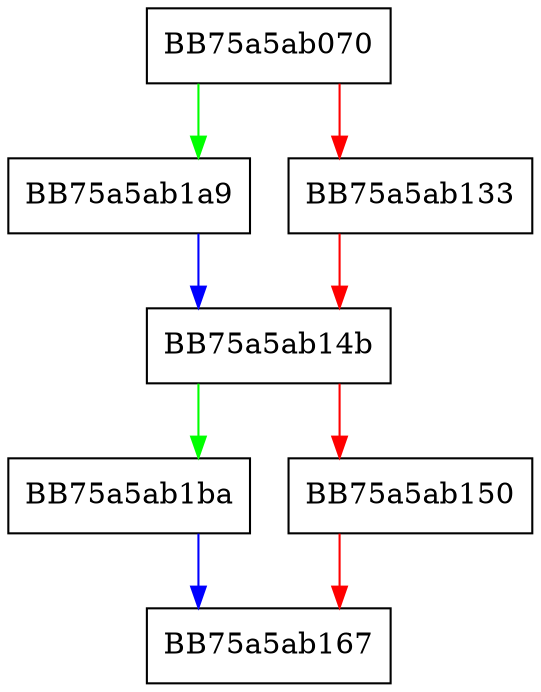digraph AddTrackingInfo {
  node [shape="box"];
  graph [splines=ortho];
  BB75a5ab070 -> BB75a5ab1a9 [color="green"];
  BB75a5ab070 -> BB75a5ab133 [color="red"];
  BB75a5ab133 -> BB75a5ab14b [color="red"];
  BB75a5ab14b -> BB75a5ab1ba [color="green"];
  BB75a5ab14b -> BB75a5ab150 [color="red"];
  BB75a5ab150 -> BB75a5ab167 [color="red"];
  BB75a5ab1a9 -> BB75a5ab14b [color="blue"];
  BB75a5ab1ba -> BB75a5ab167 [color="blue"];
}
